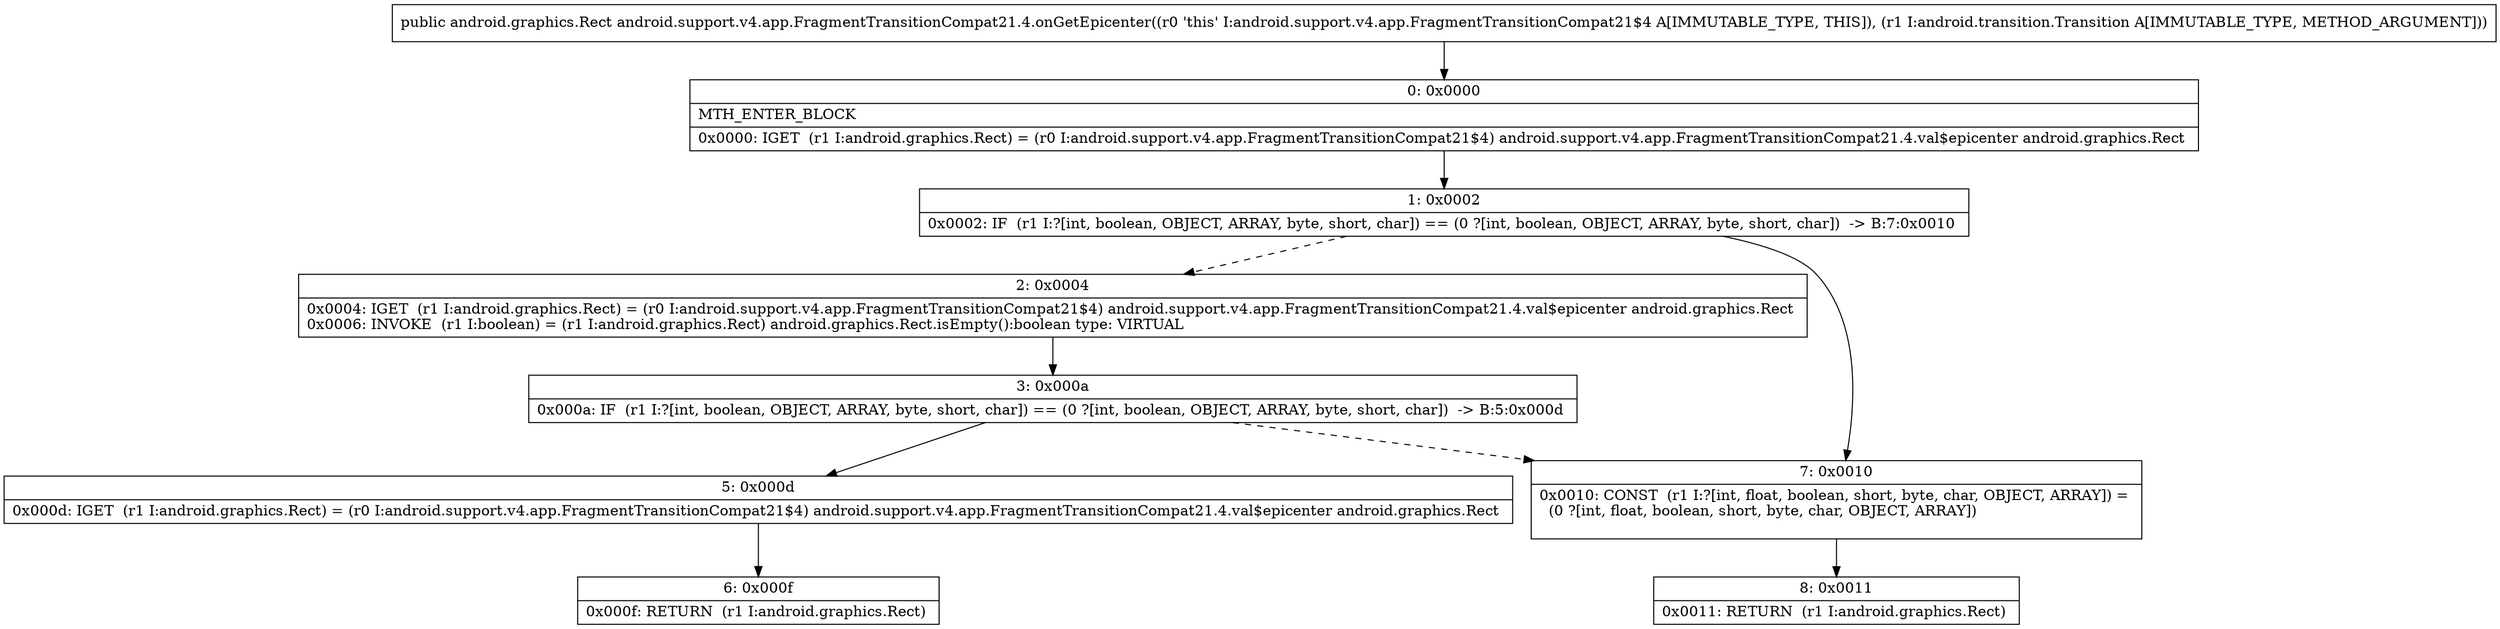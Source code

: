 digraph "CFG forandroid.support.v4.app.FragmentTransitionCompat21.4.onGetEpicenter(Landroid\/transition\/Transition;)Landroid\/graphics\/Rect;" {
Node_0 [shape=record,label="{0\:\ 0x0000|MTH_ENTER_BLOCK\l|0x0000: IGET  (r1 I:android.graphics.Rect) = (r0 I:android.support.v4.app.FragmentTransitionCompat21$4) android.support.v4.app.FragmentTransitionCompat21.4.val$epicenter android.graphics.Rect \l}"];
Node_1 [shape=record,label="{1\:\ 0x0002|0x0002: IF  (r1 I:?[int, boolean, OBJECT, ARRAY, byte, short, char]) == (0 ?[int, boolean, OBJECT, ARRAY, byte, short, char])  \-\> B:7:0x0010 \l}"];
Node_2 [shape=record,label="{2\:\ 0x0004|0x0004: IGET  (r1 I:android.graphics.Rect) = (r0 I:android.support.v4.app.FragmentTransitionCompat21$4) android.support.v4.app.FragmentTransitionCompat21.4.val$epicenter android.graphics.Rect \l0x0006: INVOKE  (r1 I:boolean) = (r1 I:android.graphics.Rect) android.graphics.Rect.isEmpty():boolean type: VIRTUAL \l}"];
Node_3 [shape=record,label="{3\:\ 0x000a|0x000a: IF  (r1 I:?[int, boolean, OBJECT, ARRAY, byte, short, char]) == (0 ?[int, boolean, OBJECT, ARRAY, byte, short, char])  \-\> B:5:0x000d \l}"];
Node_5 [shape=record,label="{5\:\ 0x000d|0x000d: IGET  (r1 I:android.graphics.Rect) = (r0 I:android.support.v4.app.FragmentTransitionCompat21$4) android.support.v4.app.FragmentTransitionCompat21.4.val$epicenter android.graphics.Rect \l}"];
Node_6 [shape=record,label="{6\:\ 0x000f|0x000f: RETURN  (r1 I:android.graphics.Rect) \l}"];
Node_7 [shape=record,label="{7\:\ 0x0010|0x0010: CONST  (r1 I:?[int, float, boolean, short, byte, char, OBJECT, ARRAY]) = \l  (0 ?[int, float, boolean, short, byte, char, OBJECT, ARRAY])\l \l}"];
Node_8 [shape=record,label="{8\:\ 0x0011|0x0011: RETURN  (r1 I:android.graphics.Rect) \l}"];
MethodNode[shape=record,label="{public android.graphics.Rect android.support.v4.app.FragmentTransitionCompat21.4.onGetEpicenter((r0 'this' I:android.support.v4.app.FragmentTransitionCompat21$4 A[IMMUTABLE_TYPE, THIS]), (r1 I:android.transition.Transition A[IMMUTABLE_TYPE, METHOD_ARGUMENT])) }"];
MethodNode -> Node_0;
Node_0 -> Node_1;
Node_1 -> Node_2[style=dashed];
Node_1 -> Node_7;
Node_2 -> Node_3;
Node_3 -> Node_5;
Node_3 -> Node_7[style=dashed];
Node_5 -> Node_6;
Node_7 -> Node_8;
}

